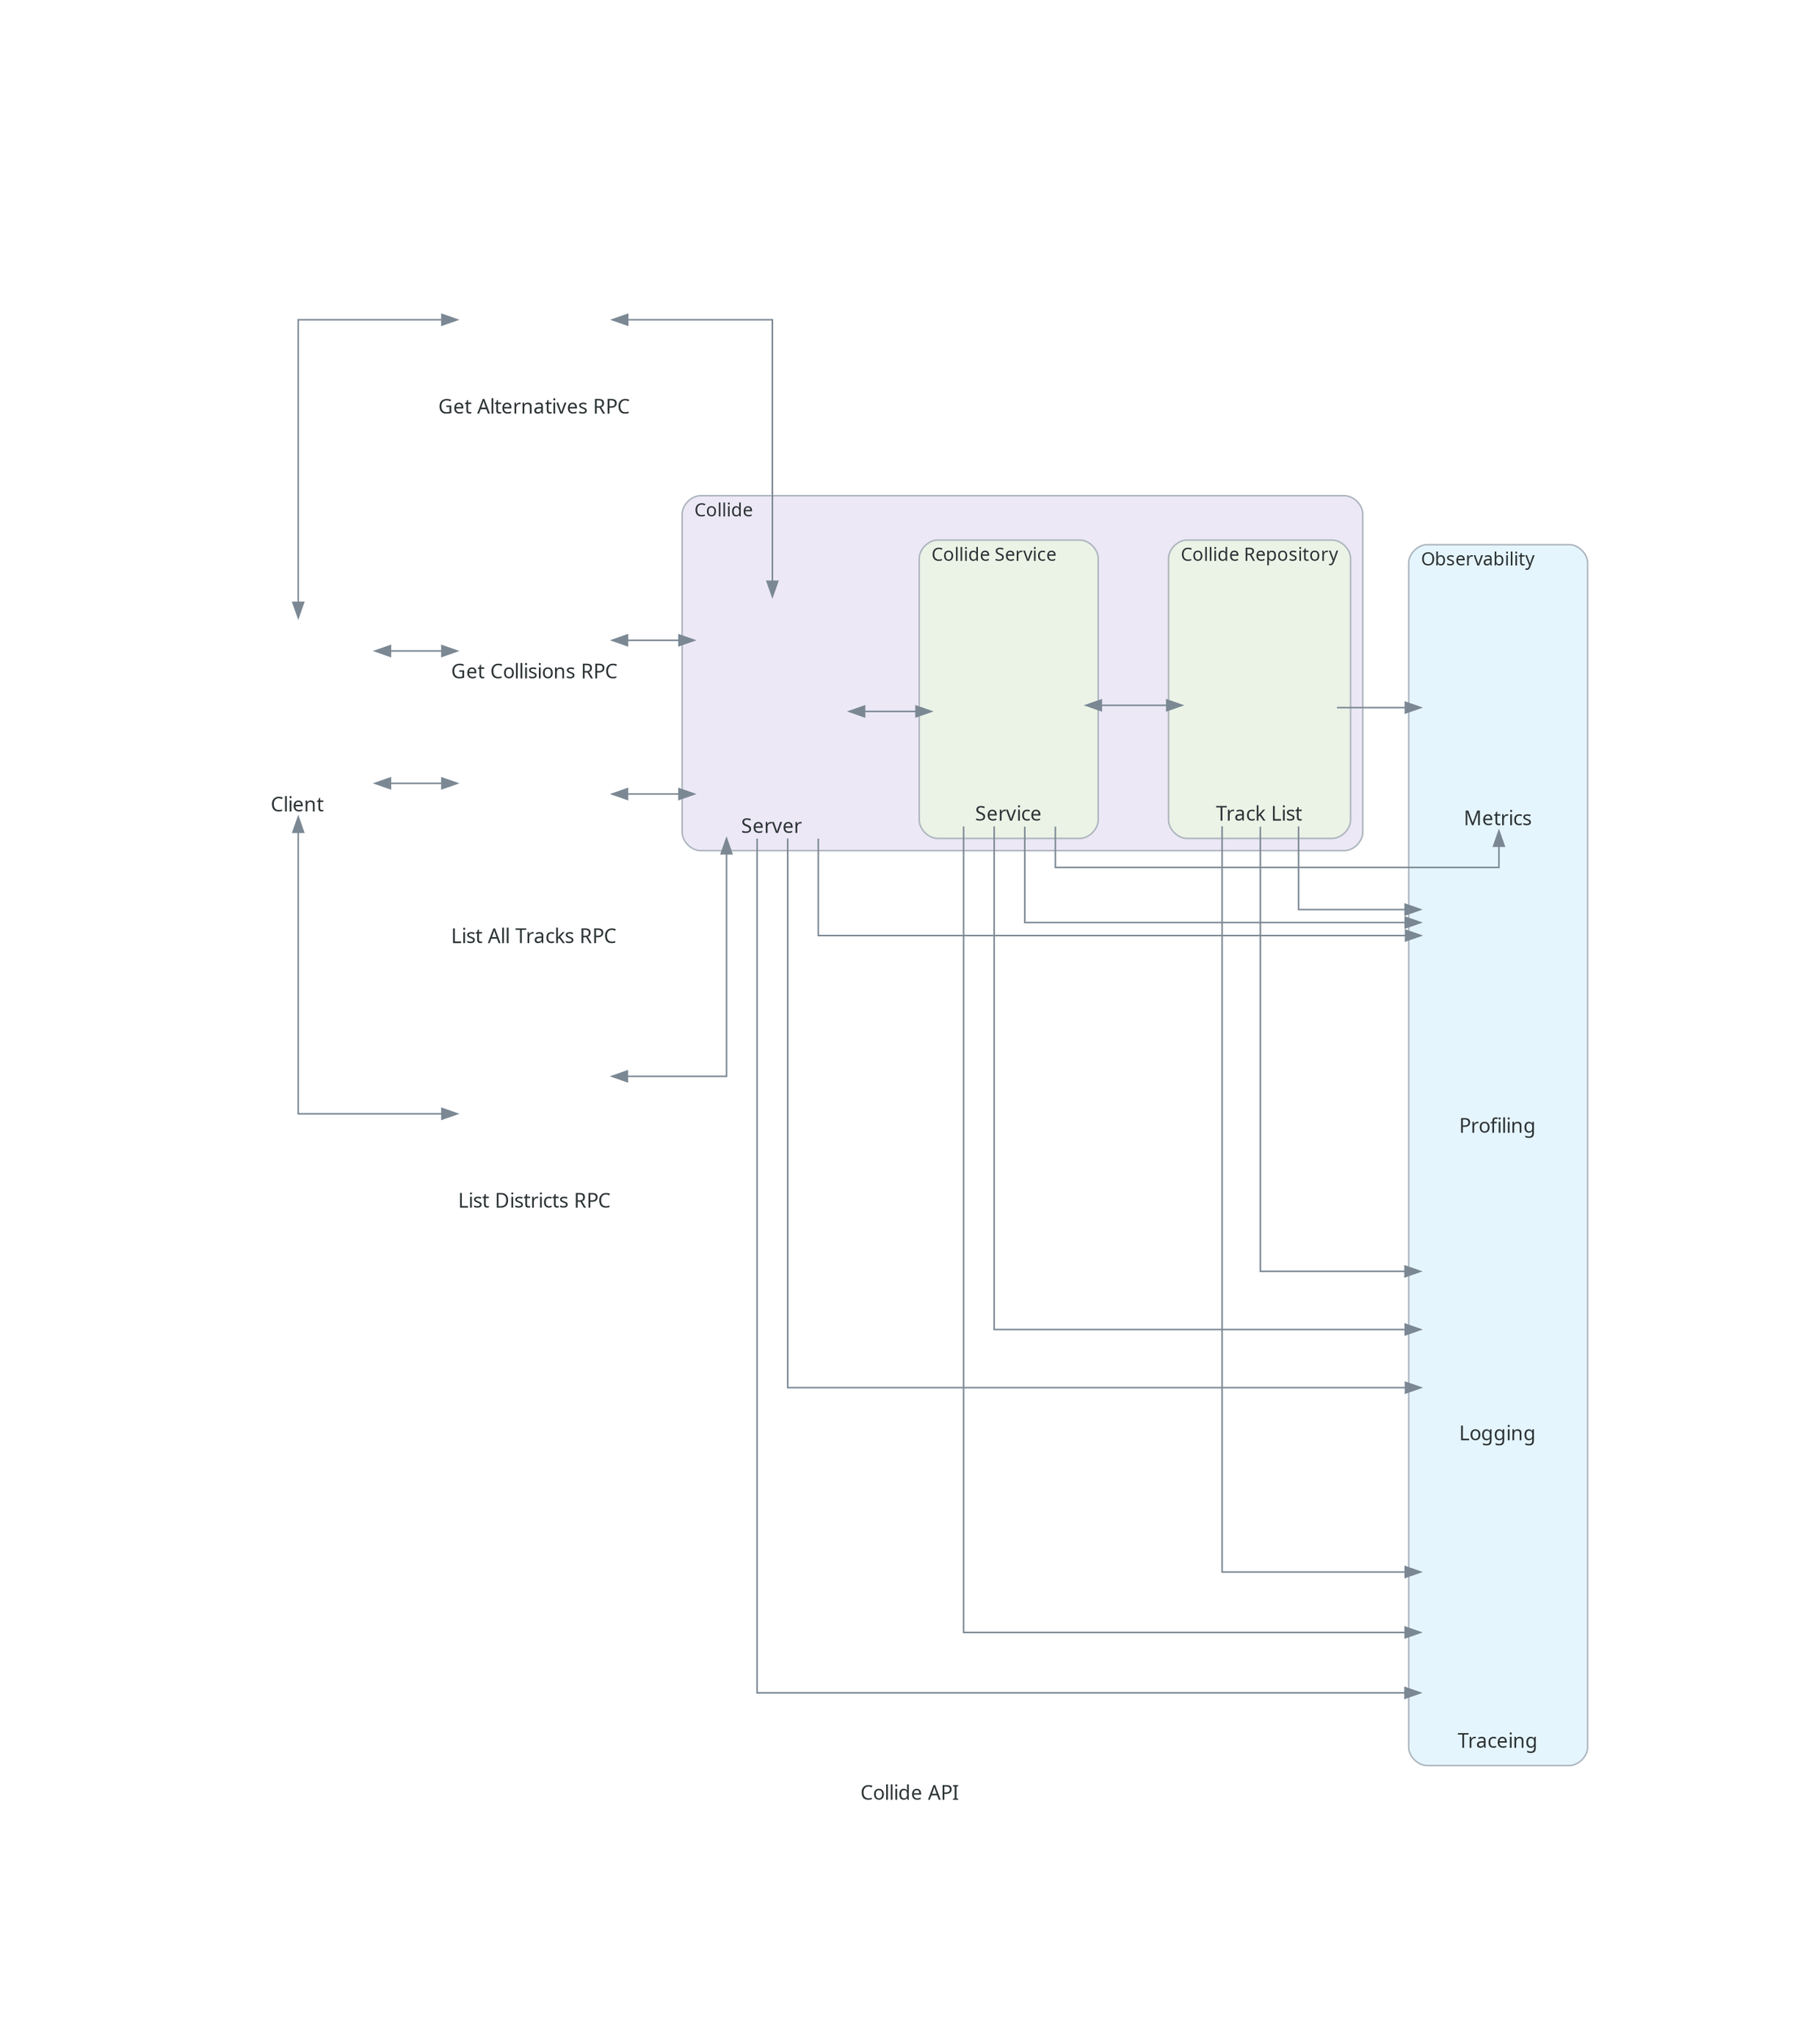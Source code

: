 digraph root {
	fontcolor="#2D3436";
	fontname="Sans-Serif";
	fontsize=13;
	label="Collide API";
	nodesep=0.6;
	pad=2;
	rankdir=LR;
	ranksep=0.75;
	splines=ortho;
	fevpybem->mioowucm[ color="#7B8894", dir=both, fontcolor="#2D3436", fontname="Sans-Serif", fontsize=13 ];
	puvwdoqy->mioowucm[ color="#7B8894", dir=both, fontcolor="#2D3436", fontname="Sans-Serif", fontsize=13 ];
	mioowucm->utueijst[ color="#7B8894", dir=forward, fontcolor="#2D3436", fontname="Sans-Serif", fontsize=13 ];
	pqdrrqzr->wafxmfli[ color="#7B8894", dir=both, fontcolor="#2D3436", fontname="Sans-Serif", fontsize=13 ];
	ibidyeth->mioowucm[ color="#7B8894", dir=both, fontcolor="#2D3436", fontname="Sans-Serif", fontsize=13 ];
	mioowucm->ramklmlv[ color="#7B8894", dir=forward, fontcolor="#2D3436", fontname="Sans-Serif", fontsize=13 ];
	pwipkcqi->ramklmlv[ color="#7B8894", dir=forward, fontcolor="#2D3436", fontname="Sans-Serif", fontsize=13 ];
	cwwudnmn->ramklmlv[ color="#7B8894", dir=forward, fontcolor="#2D3436", fontname="Sans-Serif", fontsize=13 ];
	cwwudnmn->ydvbcukt[ color="#7B8894", dir=forward, fontcolor="#2D3436", fontname="Sans-Serif", fontsize=13 ];
	pqdrrqzr->ibidyeth[ color="#7B8894", dir=both, fontcolor="#2D3436", fontname="Sans-Serif", fontsize=13 ];
	pqdrrqzr->puvwdoqy[ color="#7B8894", dir=both, fontcolor="#2D3436", fontname="Sans-Serif", fontsize=13 ];
	wafxmfli->mioowucm[ color="#7B8894", dir=both, fontcolor="#2D3436", fontname="Sans-Serif", fontsize=13 ];
	mioowucm->dvmweoee[ color="#7B8894", dir=forward, fontcolor="#2D3436", fontname="Sans-Serif", fontsize=13 ];
	pwipkcqi->dvmweoee[ color="#7B8894", dir=forward, fontcolor="#2D3436", fontname="Sans-Serif", fontsize=13 ];
	pwipkcqi->utueijst[ color="#7B8894", dir=forward, fontcolor="#2D3436", fontname="Sans-Serif", fontsize=13 ];
	cwwudnmn->utueijst[ color="#7B8894", dir=forward, fontcolor="#2D3436", fontname="Sans-Serif", fontsize=13 ];
	mioowucm->pwipkcqi[ color="#7B8894", dir=both, fontcolor="#2D3436", fontname="Sans-Serif", fontsize=13 ];
	pqdrrqzr->fevpybem[ color="#7B8894", dir=both, fontcolor="#2D3436", fontname="Sans-Serif", fontsize=13 ];
	cwwudnmn->dvmweoee[ color="#7B8894", dir=forward, fontcolor="#2D3436", fontname="Sans-Serif", fontsize=13 ];
	pwipkcqi->cwwudnmn[ color="#7B8894", dir=both, fontcolor="#2D3436", fontname="Sans-Serif", fontsize=13 ];
	pwipkcqi->ydvbcukt[ color="#7B8894", dir=forward, fontcolor="#2D3436", fontname="Sans-Serif", fontsize=13 ];
	subgraph cluster_collide {
	bgcolor="#ECE8F6";
	fontcolor="#2D3436";
	fontname="Sans-Serif";
	fontsize=12;
	label=Collide;
	labeljust=l;
	pencolor="#AEB6BE";
	shape=box;
	style=rounded;
	subgraph clusterrepository {
	bgcolor="#EBF3E7";
	fontcolor="#2D3436";
	fontname="Sans-Serif";
	fontsize=12;
	label="Collide Repository";
	labeljust=l;
	pencolor="#AEB6BE";
	shape=box;
	style=rounded;
	cwwudnmn [ fixedsize=true, fontcolor="#2D3436", fontname="Sans-Serif", fontsize=13, height=2.1999999999999997, image="assets/oci/database/science.png", imagescale=true, label="Track List", labelloc=b, shape=none, style=rounded, width=1.4 ];

}
;
	subgraph clusterservice {
	bgcolor="#EBF3E7";
	fontcolor="#2D3436";
	fontname="Sans-Serif";
	fontsize=12;
	label="Collide Service";
	labeljust=l;
	pencolor="#AEB6BE";
	shape=box;
	style=rounded;
	pwipkcqi [ fixedsize=true, fontcolor="#2D3436", fontname="Sans-Serif", fontsize=13, height=2.1999999999999997, image="assets/oci/database/dis.png", imagescale=true, label=Service, labelloc=b, shape=none, style=rounded, width=1.4 ];

}
;
	mioowucm [ fixedsize=true, fontcolor="#2D3436", fontname="Sans-Serif", fontsize=13, height=2.1999999999999997, image="assets/apps/client/client.png", imagescale=true, label=Server, labelloc=b, shape=none, style=rounded, width=1.4 ];

}
;
	subgraph cluster_observability {
	bgcolor="#E5F5FD";
	fontcolor="#2D3436";
	fontname="Sans-Serif";
	fontsize=12;
	label=Observability;
	labeljust=l;
	pencolor="#AEB6BE";
	shape=box;
	style=rounded;
	dvmweoee [ fixedsize=true, fontcolor="#2D3436", fontname="Sans-Serif", fontsize=13, height=2.1999999999999997, image="assets/oci/database/science.png", imagescale=true, label=Traceing, labelloc=b, shape=none, style=rounded, width=1.4 ];
	ramklmlv [ fixedsize=true, fontcolor="#2D3436", fontname="Sans-Serif", fontsize=13, height=2.1999999999999997, image="assets/oci/database/science.png", imagescale=true, label=Logging, labelloc=b, shape=none, style=rounded, width=1.4 ];
	utueijst [ fixedsize=true, fontcolor="#2D3436", fontname="Sans-Serif", fontsize=13, height=2.1999999999999997, image="assets/oci/database/science.png", imagescale=true, label=Profiling, labelloc=b, shape=none, style=rounded, width=1.4 ];
	ydvbcukt [ fixedsize=true, fontcolor="#2D3436", fontname="Sans-Serif", fontsize=13, height=2.1999999999999997, image="assets/oci/database/science.png", imagescale=true, label=Metrics, labelloc=b, shape=none, style=rounded, width=1.4 ];

}
;
	fevpybem [ fixedsize=true, fontcolor="#2D3436", fontname="Sans-Serif", fontsize=13, height=1.7999999999999998, image="assets/oci/database/stream.png", imagescale=true, label="Get Alternatives RPC", labelloc=b, shape=none, style=rounded, width=1.4 ];
	ibidyeth [ fixedsize=true, fontcolor="#2D3436", fontname="Sans-Serif", fontsize=13, height=1.7999999999999998, image="assets/oci/database/stream.png", imagescale=true, label="List Districts RPC", labelloc=b, shape=none, style=rounded, width=1.4 ];
	pqdrrqzr [ fixedsize=true, fontcolor="#2D3436", fontname="Sans-Serif", fontsize=13, height=1.7999999999999998, image="assets/apps/client/user.png", imagescale=true, label=Client, labelloc=b, shape=none, style=rounded, width=1.4 ];
	puvwdoqy [ fixedsize=true, fontcolor="#2D3436", fontname="Sans-Serif", fontsize=13, height=1.7999999999999998, image="assets/oci/database/stream.png", imagescale=true, label="Get Collisions RPC", labelloc=b, shape=none, style=rounded, width=1.4 ];
	wafxmfli [ fixedsize=true, fontcolor="#2D3436", fontname="Sans-Serif", fontsize=13, height=1.7999999999999998, image="assets/oci/database/stream.png", imagescale=true, label="List All Tracks RPC", labelloc=b, shape=none, style=rounded, width=1.4 ];

}
